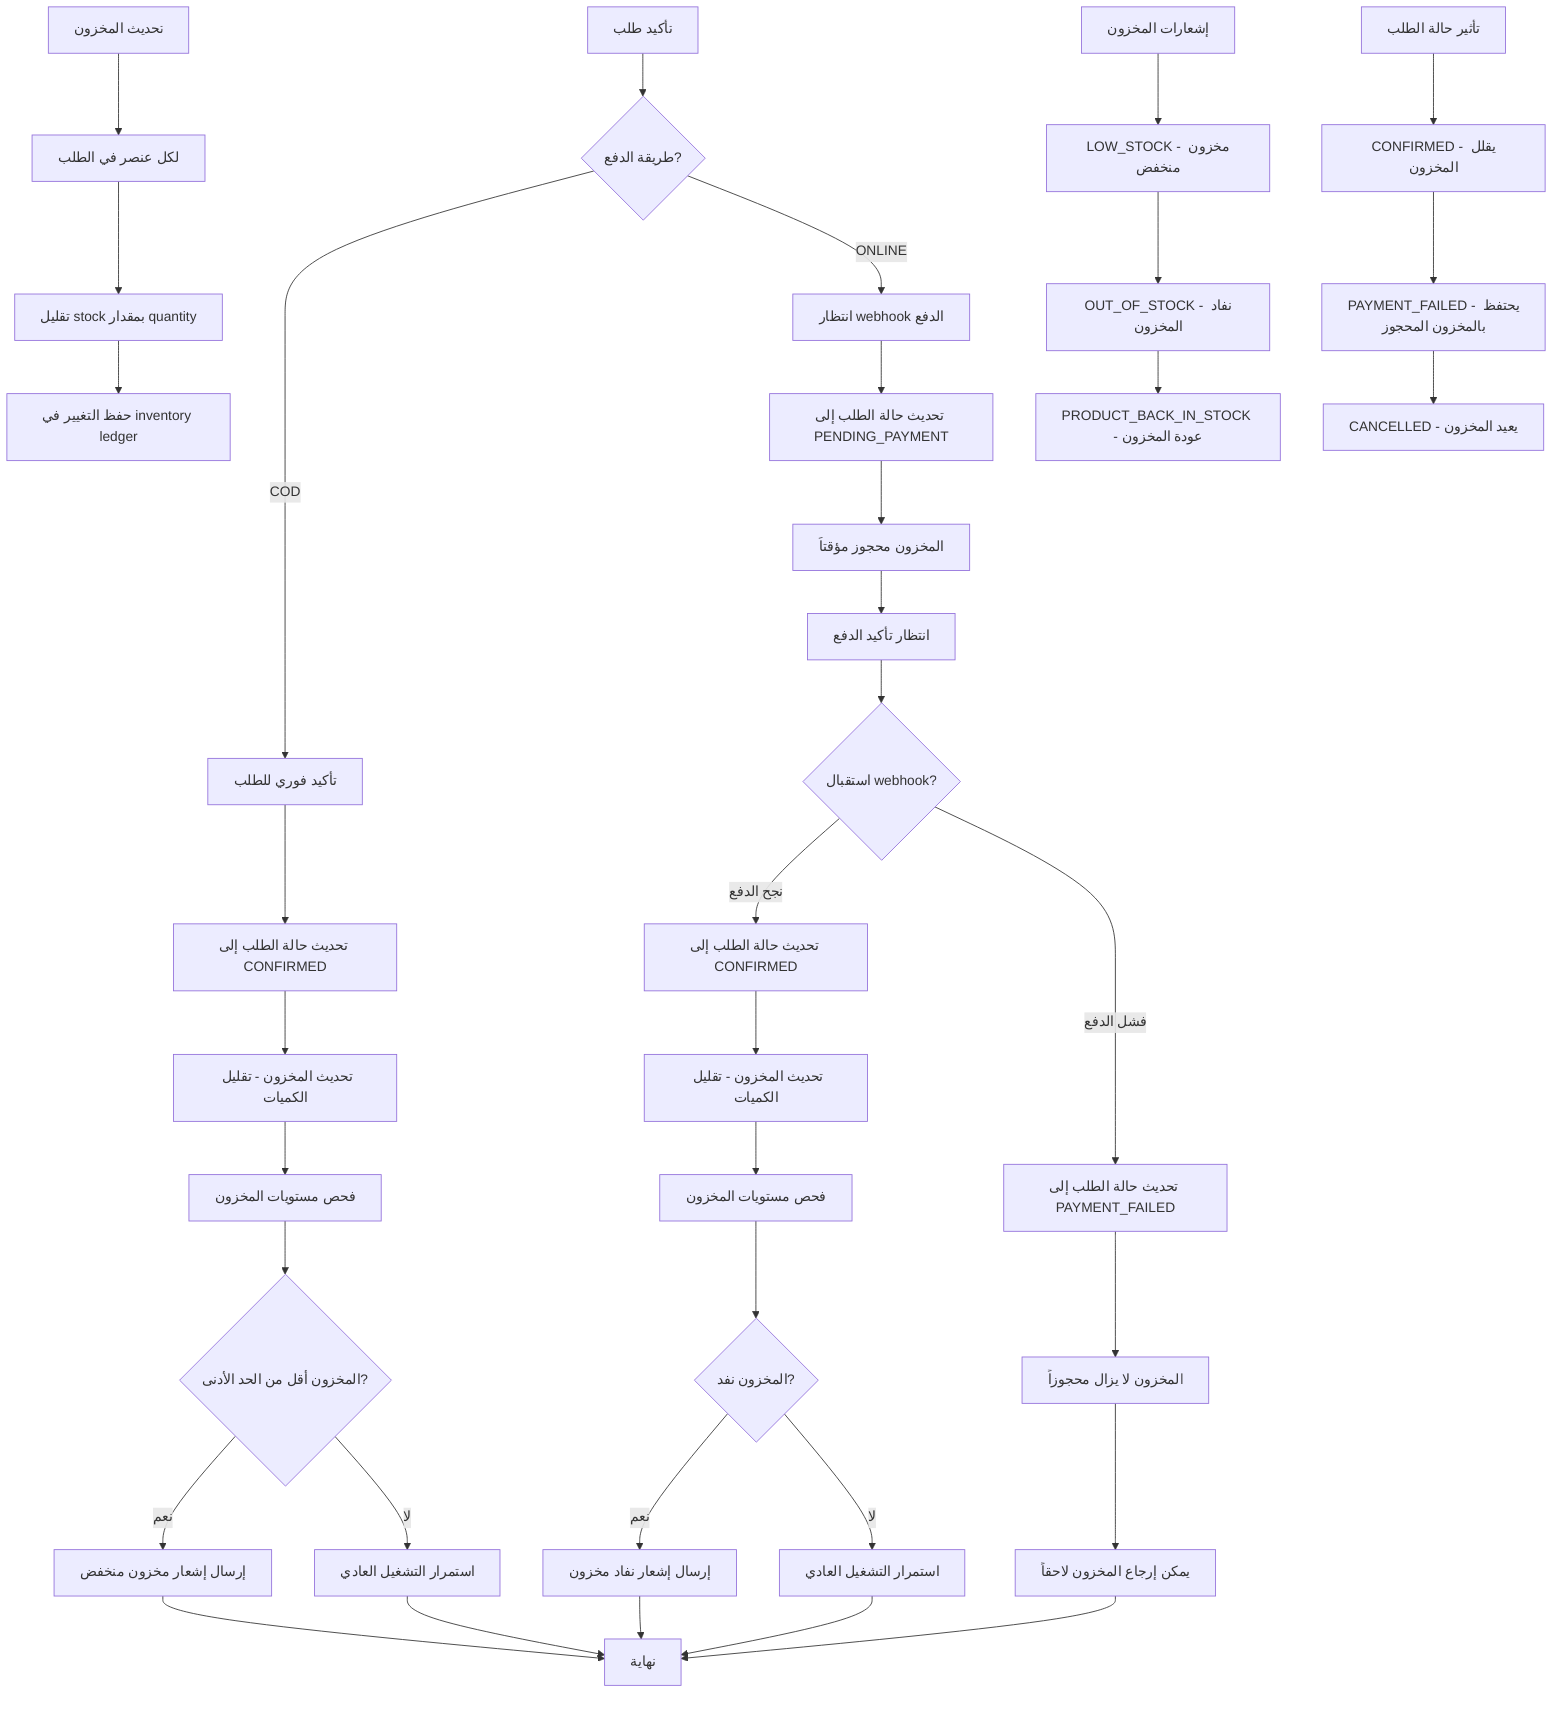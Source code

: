 %% Inventory Payment Integration Flow
%% View at https://mermaid.live
flowchart TD
  A[تأكيد طلب] --> B{طريقة الدفع?}
  B -->|COD| C[تأكيد فوري للطلب]
  B -->|ONLINE| D[انتظار webhook الدفع]

  C --> E[تحديث حالة الطلب إلى CONFIRMED]
  D --> F[تحديث حالة الطلب إلى PENDING_PAYMENT]

  E --> G[تحديث المخزون - تقليل الكميات]
  F --> H[المخزون محجوز مؤقتاً]

  G --> I[فحص مستويات المخزون]
  H --> J[انتظار تأكيد الدفع]

  I --> K{المخزون أقل من الحد الأدنى?}
  K -->|نعم| L[إرسال إشعار مخزون منخفض]
  K -->|لا| M[استمرار التشغيل العادي]

  J --> N{استقبال webhook?}
  N -->|نجح الدفع| O[تحديث حالة الطلب إلى CONFIRMED]
  N -->|فشل الدفع| P[تحديث حالة الطلب إلى PAYMENT_FAILED]

  O --> Q[تحديث المخزون - تقليل الكميات]
  P --> R[المخزون لا يزال محجوزاً]

  Q --> S[فحص مستويات المخزون]
  R --> T[يمكن إرجاع المخزون لاحقاً]

  S --> U{المخزون نفد?}
  U -->|نعم| V[إرسال إشعار نفاد مخزون]
  U -->|لا| W[استمرار التشغيل العادي]

  L --> X[نهاية]
  M --> X
  V --> X
  W --> X
  T --> X

  %% Inventory Update Process
  Y[تحديث المخزون] --> Y1[لكل عنصر في الطلب]
  Y1 --> Y2[تقليل stock بمقدار quantity]
  Y2 --> Y3[حفظ التغيير في inventory ledger]

  %% Inventory Notifications
  Z[إشعارات المخزون] --> Z1[LOW_STOCK - مخزون منخفض]
  Z1 --> Z2[OUT_OF_STOCK - نفاد المخزون]
  Z2 --> Z3[PRODUCT_BACK_IN_STOCK - عودة المخزون]

  %% Order Status Impact
  AA[تأثير حالة الطلب] --> AA1[CONFIRMED - يقلل المخزون]
  AA1 --> AA2[PAYMENT_FAILED - يحتفظ بالمخزون المحجوز]
  AA2 --> AA3[CANCELLED - يعيد المخزون]